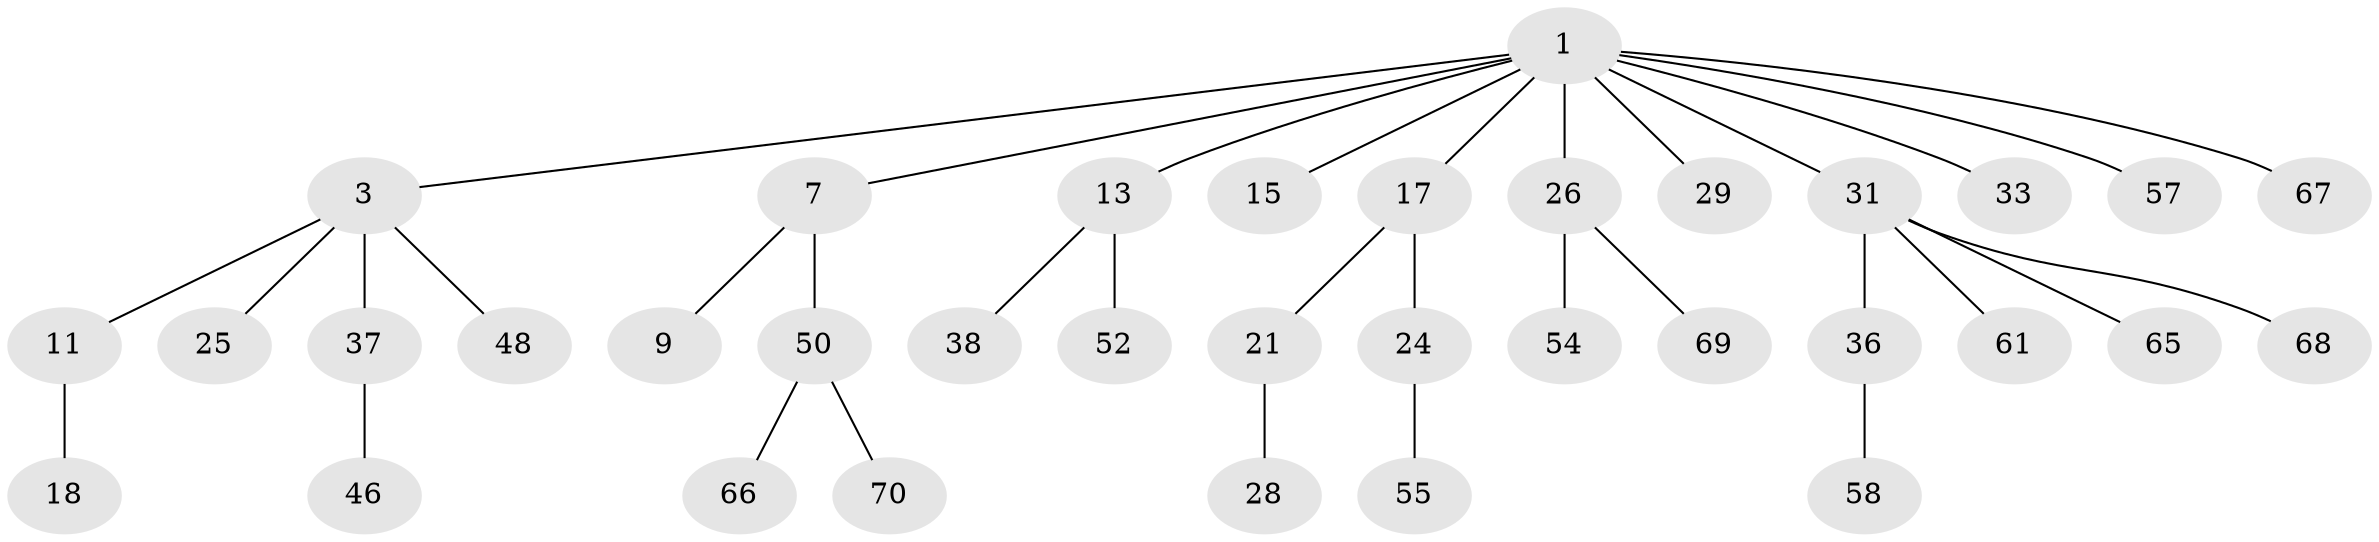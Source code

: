 // original degree distribution, {8: 0.014285714285714285, 2: 0.22857142857142856, 4: 0.04285714285714286, 3: 0.18571428571428572, 6: 0.02857142857142857, 1: 0.5}
// Generated by graph-tools (version 1.1) at 2025/15/03/09/25 04:15:37]
// undirected, 35 vertices, 34 edges
graph export_dot {
graph [start="1"]
  node [color=gray90,style=filled];
  1 [super="+2+32+5+4+10+8"];
  3 [super="+6+16+34"];
  7 [super="+35"];
  9 [super="+49"];
  11 [super="+45+14"];
  13 [super="+59"];
  15 [super="+44"];
  17 [super="+19"];
  18 [super="+27"];
  21;
  24 [super="+62"];
  25;
  26 [super="+43"];
  28;
  29;
  31 [super="+47+41+39+51"];
  33;
  36;
  37;
  38 [super="+63"];
  46;
  48;
  50 [super="+60"];
  52;
  54;
  55 [super="+64"];
  57;
  58;
  61;
  65;
  66;
  67;
  68;
  69;
  70;
  1 -- 3;
  1 -- 29;
  1 -- 7;
  1 -- 26;
  1 -- 13;
  1 -- 17;
  1 -- 31;
  1 -- 33;
  1 -- 67;
  1 -- 57;
  1 -- 15;
  3 -- 11;
  3 -- 25;
  3 -- 37;
  3 -- 48;
  7 -- 9;
  7 -- 50;
  11 -- 18;
  13 -- 38;
  13 -- 52;
  17 -- 24;
  17 -- 21;
  21 -- 28;
  24 -- 55;
  26 -- 69;
  26 -- 54;
  31 -- 36;
  31 -- 65;
  31 -- 61;
  31 -- 68;
  36 -- 58;
  37 -- 46;
  50 -- 70;
  50 -- 66;
}
